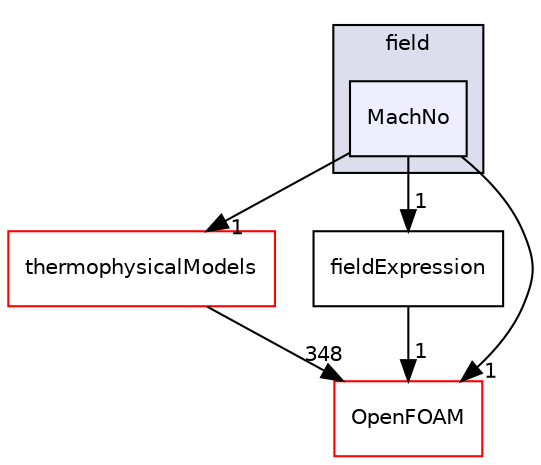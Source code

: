 digraph "src/functionObjects/field/MachNo" {
  bgcolor=transparent;
  compound=true
  node [ fontsize="10", fontname="Helvetica"];
  edge [ labelfontsize="10", labelfontname="Helvetica"];
  subgraph clusterdir_bae024cac12ddc6733a616261920a91f {
    graph [ bgcolor="#ddddee", pencolor="black", label="field" fontname="Helvetica", fontsize="10", URL="dir_bae024cac12ddc6733a616261920a91f.html"]
  dir_bd10cf60e0c5deccfdf6913a1a67cdc9 [shape=box, label="MachNo", style="filled", fillcolor="#eeeeff", pencolor="black", URL="dir_bd10cf60e0c5deccfdf6913a1a67cdc9.html"];
  }
  dir_2778d089ec5c4f66810b11f753867003 [shape=box label="thermophysicalModels" color="red" URL="dir_2778d089ec5c4f66810b11f753867003.html"];
  dir_99d46d8c6d72cd5f0a835500a9aad641 [shape=box label="fieldExpression" URL="dir_99d46d8c6d72cd5f0a835500a9aad641.html"];
  dir_c5473ff19b20e6ec4dfe5c310b3778a8 [shape=box label="OpenFOAM" color="red" URL="dir_c5473ff19b20e6ec4dfe5c310b3778a8.html"];
  dir_bd10cf60e0c5deccfdf6913a1a67cdc9->dir_2778d089ec5c4f66810b11f753867003 [headlabel="1", labeldistance=1.5 headhref="dir_001263_001210.html"];
  dir_bd10cf60e0c5deccfdf6913a1a67cdc9->dir_99d46d8c6d72cd5f0a835500a9aad641 [headlabel="1", labeldistance=1.5 headhref="dir_001263_001252.html"];
  dir_bd10cf60e0c5deccfdf6913a1a67cdc9->dir_c5473ff19b20e6ec4dfe5c310b3778a8 [headlabel="1", labeldistance=1.5 headhref="dir_001263_001929.html"];
  dir_2778d089ec5c4f66810b11f753867003->dir_c5473ff19b20e6ec4dfe5c310b3778a8 [headlabel="348", labeldistance=1.5 headhref="dir_001210_001929.html"];
  dir_99d46d8c6d72cd5f0a835500a9aad641->dir_c5473ff19b20e6ec4dfe5c310b3778a8 [headlabel="1", labeldistance=1.5 headhref="dir_001252_001929.html"];
}
